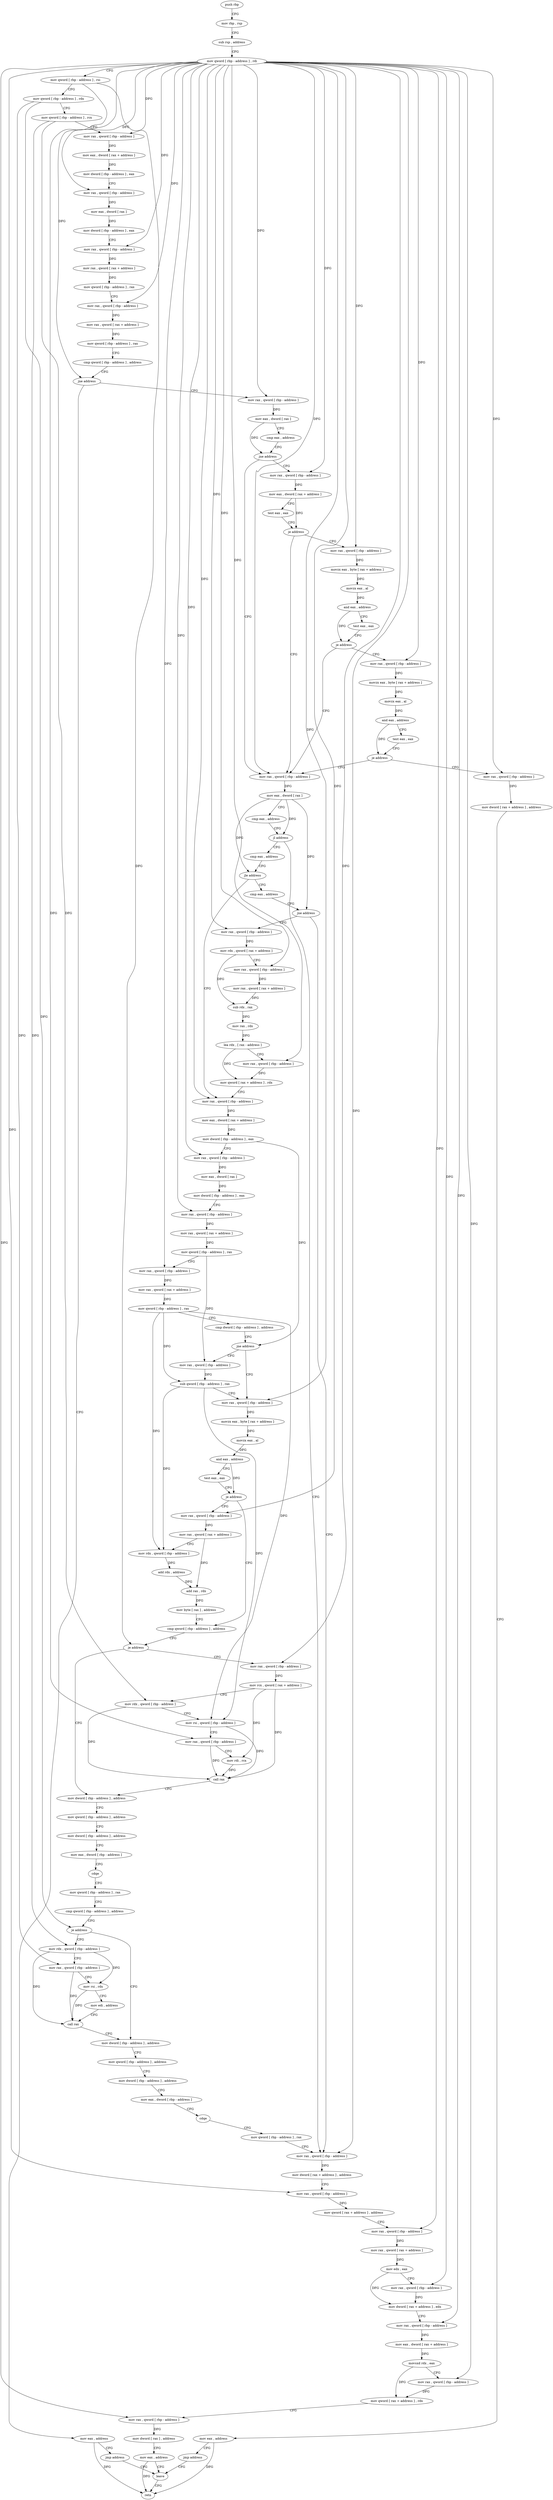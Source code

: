 digraph "func" {
"4356252" [label = "push rbp" ]
"4356253" [label = "mov rbp , rsp" ]
"4356256" [label = "sub rsp , address" ]
"4356260" [label = "mov qword [ rbp - address ] , rdi" ]
"4356264" [label = "mov qword [ rbp - address ] , rsi" ]
"4356268" [label = "mov qword [ rbp - address ] , rdx" ]
"4356272" [label = "mov qword [ rbp - address ] , rcx" ]
"4356276" [label = "mov rax , qword [ rbp - address ]" ]
"4356280" [label = "mov eax , dword [ rax + address ]" ]
"4356283" [label = "mov dword [ rbp - address ] , eax" ]
"4356286" [label = "mov rax , qword [ rbp - address ]" ]
"4356290" [label = "mov eax , dword [ rax ]" ]
"4356292" [label = "mov dword [ rbp - address ] , eax" ]
"4356295" [label = "mov rax , qword [ rbp - address ]" ]
"4356299" [label = "mov rax , qword [ rax + address ]" ]
"4356303" [label = "mov qword [ rbp - address ] , rax" ]
"4356307" [label = "mov rax , qword [ rbp - address ]" ]
"4356311" [label = "mov rax , qword [ rax + address ]" ]
"4356315" [label = "mov qword [ rbp - address ] , rax" ]
"4356319" [label = "cmp qword [ rbp - address ] , address" ]
"4356324" [label = "jne address" ]
"4356336" [label = "mov rax , qword [ rbp - address ]" ]
"4356326" [label = "mov eax , address" ]
"4356340" [label = "mov eax , dword [ rax ]" ]
"4356342" [label = "cmp eax , address" ]
"4356345" [label = "jne address" ]
"4356415" [label = "mov rax , qword [ rbp - address ]" ]
"4356347" [label = "mov rax , qword [ rbp - address ]" ]
"4356331" [label = "jmp address" ]
"4356767" [label = "leave" ]
"4356419" [label = "mov eax , dword [ rax ]" ]
"4356421" [label = "cmp eax , address" ]
"4356424" [label = "jl address" ]
"4356694" [label = "mov rax , qword [ rbp - address ]" ]
"4356430" [label = "cmp eax , address" ]
"4356351" [label = "mov eax , dword [ rax + address ]" ]
"4356354" [label = "test eax , eax" ]
"4356356" [label = "je address" ]
"4356358" [label = "mov rax , qword [ rbp - address ]" ]
"4356768" [label = "retn" ]
"4356698" [label = "mov dword [ rax + address ] , address" ]
"4356705" [label = "mov rax , qword [ rbp - address ]" ]
"4356709" [label = "mov qword [ rax + address ] , address" ]
"4356717" [label = "mov rax , qword [ rbp - address ]" ]
"4356721" [label = "mov rax , qword [ rax + address ]" ]
"4356725" [label = "mov edx , eax" ]
"4356727" [label = "mov rax , qword [ rbp - address ]" ]
"4356731" [label = "mov dword [ rax + address ] , edx" ]
"4356734" [label = "mov rax , qword [ rbp - address ]" ]
"4356738" [label = "mov eax , dword [ rax + address ]" ]
"4356741" [label = "movsxd rdx , eax" ]
"4356744" [label = "mov rax , qword [ rbp - address ]" ]
"4356748" [label = "mov qword [ rax + address ] , rdx" ]
"4356752" [label = "mov rax , qword [ rbp - address ]" ]
"4356756" [label = "mov dword [ rax ] , address" ]
"4356762" [label = "mov eax , address" ]
"4356433" [label = "jle address" ]
"4356478" [label = "mov rax , qword [ rbp - address ]" ]
"4356435" [label = "cmp eax , address" ]
"4356362" [label = "movzx eax , byte [ rax + address ]" ]
"4356366" [label = "movzx eax , al" ]
"4356369" [label = "and eax , address" ]
"4356372" [label = "test eax , eax" ]
"4356374" [label = "je address" ]
"4356376" [label = "mov rax , qword [ rbp - address ]" ]
"4356482" [label = "mov eax , dword [ rax + address ]" ]
"4356485" [label = "mov dword [ rbp - address ] , eax" ]
"4356488" [label = "mov rax , qword [ rbp - address ]" ]
"4356492" [label = "mov eax , dword [ rax ]" ]
"4356494" [label = "mov dword [ rbp - address ] , eax" ]
"4356497" [label = "mov rax , qword [ rbp - address ]" ]
"4356501" [label = "mov rax , qword [ rax + address ]" ]
"4356505" [label = "mov qword [ rbp - address ] , rax" ]
"4356509" [label = "mov rax , qword [ rbp - address ]" ]
"4356513" [label = "mov rax , qword [ rax + address ]" ]
"4356517" [label = "mov qword [ rbp - address ] , rax" ]
"4356521" [label = "cmp dword [ rbp - address ] , address" ]
"4356525" [label = "jne address" ]
"4356535" [label = "mov rax , qword [ rbp - address ]" ]
"4356527" [label = "mov rax , qword [ rbp - address ]" ]
"4356438" [label = "jne address" ]
"4356444" [label = "mov rax , qword [ rbp - address ]" ]
"4356380" [label = "movzx eax , byte [ rax + address ]" ]
"4356384" [label = "movzx eax , al" ]
"4356387" [label = "and eax , address" ]
"4356390" [label = "test eax , eax" ]
"4356392" [label = "je address" ]
"4356394" [label = "mov rax , qword [ rbp - address ]" ]
"4356539" [label = "movzx eax , byte [ rax + address ]" ]
"4356543" [label = "movzx eax , al" ]
"4356546" [label = "and eax , address" ]
"4356549" [label = "test eax , eax" ]
"4356551" [label = "je address" ]
"4356575" [label = "cmp qword [ rbp - address ] , address" ]
"4356553" [label = "mov rax , qword [ rbp - address ]" ]
"4356531" [label = "sub qword [ rbp - address ] , rax" ]
"4356448" [label = "mov rdx , qword [ rax + address ]" ]
"4356452" [label = "mov rax , qword [ rbp - address ]" ]
"4356456" [label = "mov rax , qword [ rax + address ]" ]
"4356460" [label = "sub rdx , rax" ]
"4356463" [label = "mov rax , rdx" ]
"4356466" [label = "lea rdx , [ rax - address ]" ]
"4356470" [label = "mov rax , qword [ rbp - address ]" ]
"4356474" [label = "mov qword [ rax + address ] , rdx" ]
"4356398" [label = "mov dword [ rax + address ] , address" ]
"4356405" [label = "mov eax , address" ]
"4356410" [label = "jmp address" ]
"4356580" [label = "je address" ]
"4356607" [label = "mov dword [ rbp - address ] , address" ]
"4356582" [label = "mov rax , qword [ rbp - address ]" ]
"4356557" [label = "mov rax , qword [ rax + address ]" ]
"4356561" [label = "mov rdx , qword [ rbp - address ]" ]
"4356565" [label = "add rdx , address" ]
"4356569" [label = "add rax , rdx" ]
"4356572" [label = "mov byte [ rax ] , address" ]
"4356614" [label = "mov qword [ rbp - address ] , address" ]
"4356622" [label = "mov dword [ rbp - address ] , address" ]
"4356629" [label = "mov eax , dword [ rbp - address ]" ]
"4356632" [label = "cdqe" ]
"4356634" [label = "mov qword [ rbp - address ] , rax" ]
"4356638" [label = "cmp qword [ rbp - address ] , address" ]
"4356643" [label = "je address" ]
"4356663" [label = "mov dword [ rbp - address ] , address" ]
"4356645" [label = "mov rdx , qword [ rbp - address ]" ]
"4356586" [label = "mov rcx , qword [ rax + address ]" ]
"4356590" [label = "mov rdx , qword [ rbp - address ]" ]
"4356594" [label = "mov rsi , qword [ rbp - address ]" ]
"4356598" [label = "mov rax , qword [ rbp - address ]" ]
"4356602" [label = "mov rdi , rcx" ]
"4356605" [label = "call rax" ]
"4356670" [label = "mov qword [ rbp - address ] , address" ]
"4356678" [label = "mov dword [ rbp - address ] , address" ]
"4356685" [label = "mov eax , dword [ rbp - address ]" ]
"4356688" [label = "cdqe" ]
"4356690" [label = "mov qword [ rbp - address ] , rax" ]
"4356649" [label = "mov rax , qword [ rbp - address ]" ]
"4356653" [label = "mov rsi , rdx" ]
"4356656" [label = "mov edi , address" ]
"4356661" [label = "call rax" ]
"4356252" -> "4356253" [ label = "CFG" ]
"4356253" -> "4356256" [ label = "CFG" ]
"4356256" -> "4356260" [ label = "CFG" ]
"4356260" -> "4356264" [ label = "CFG" ]
"4356260" -> "4356276" [ label = "DFG" ]
"4356260" -> "4356286" [ label = "DFG" ]
"4356260" -> "4356295" [ label = "DFG" ]
"4356260" -> "4356307" [ label = "DFG" ]
"4356260" -> "4356324" [ label = "DFG" ]
"4356260" -> "4356336" [ label = "DFG" ]
"4356260" -> "4356415" [ label = "DFG" ]
"4356260" -> "4356347" [ label = "DFG" ]
"4356260" -> "4356694" [ label = "DFG" ]
"4356260" -> "4356705" [ label = "DFG" ]
"4356260" -> "4356717" [ label = "DFG" ]
"4356260" -> "4356727" [ label = "DFG" ]
"4356260" -> "4356734" [ label = "DFG" ]
"4356260" -> "4356744" [ label = "DFG" ]
"4356260" -> "4356752" [ label = "DFG" ]
"4356260" -> "4356358" [ label = "DFG" ]
"4356260" -> "4356478" [ label = "DFG" ]
"4356260" -> "4356488" [ label = "DFG" ]
"4356260" -> "4356497" [ label = "DFG" ]
"4356260" -> "4356509" [ label = "DFG" ]
"4356260" -> "4356376" [ label = "DFG" ]
"4356260" -> "4356535" [ label = "DFG" ]
"4356260" -> "4356444" [ label = "DFG" ]
"4356260" -> "4356452" [ label = "DFG" ]
"4356260" -> "4356470" [ label = "DFG" ]
"4356260" -> "4356394" [ label = "DFG" ]
"4356260" -> "4356553" [ label = "DFG" ]
"4356260" -> "4356582" [ label = "DFG" ]
"4356264" -> "4356268" [ label = "CFG" ]
"4356264" -> "4356580" [ label = "DFG" ]
"4356264" -> "4356598" [ label = "DFG" ]
"4356268" -> "4356272" [ label = "CFG" ]
"4356268" -> "4356643" [ label = "DFG" ]
"4356268" -> "4356649" [ label = "DFG" ]
"4356272" -> "4356276" [ label = "CFG" ]
"4356272" -> "4356590" [ label = "DFG" ]
"4356272" -> "4356645" [ label = "DFG" ]
"4356276" -> "4356280" [ label = "DFG" ]
"4356280" -> "4356283" [ label = "DFG" ]
"4356283" -> "4356286" [ label = "CFG" ]
"4356286" -> "4356290" [ label = "DFG" ]
"4356290" -> "4356292" [ label = "DFG" ]
"4356292" -> "4356295" [ label = "CFG" ]
"4356295" -> "4356299" [ label = "DFG" ]
"4356299" -> "4356303" [ label = "DFG" ]
"4356303" -> "4356307" [ label = "CFG" ]
"4356307" -> "4356311" [ label = "DFG" ]
"4356311" -> "4356315" [ label = "DFG" ]
"4356315" -> "4356319" [ label = "CFG" ]
"4356319" -> "4356324" [ label = "CFG" ]
"4356324" -> "4356336" [ label = "CFG" ]
"4356324" -> "4356326" [ label = "CFG" ]
"4356336" -> "4356340" [ label = "DFG" ]
"4356326" -> "4356331" [ label = "CFG" ]
"4356326" -> "4356768" [ label = "DFG" ]
"4356340" -> "4356342" [ label = "CFG" ]
"4356340" -> "4356345" [ label = "DFG" ]
"4356342" -> "4356345" [ label = "CFG" ]
"4356345" -> "4356415" [ label = "CFG" ]
"4356345" -> "4356347" [ label = "CFG" ]
"4356415" -> "4356419" [ label = "DFG" ]
"4356347" -> "4356351" [ label = "DFG" ]
"4356331" -> "4356767" [ label = "CFG" ]
"4356767" -> "4356768" [ label = "CFG" ]
"4356419" -> "4356421" [ label = "CFG" ]
"4356419" -> "4356424" [ label = "DFG" ]
"4356419" -> "4356433" [ label = "DFG" ]
"4356419" -> "4356438" [ label = "DFG" ]
"4356421" -> "4356424" [ label = "CFG" ]
"4356424" -> "4356694" [ label = "CFG" ]
"4356424" -> "4356430" [ label = "CFG" ]
"4356694" -> "4356698" [ label = "DFG" ]
"4356430" -> "4356433" [ label = "CFG" ]
"4356351" -> "4356354" [ label = "CFG" ]
"4356351" -> "4356356" [ label = "DFG" ]
"4356354" -> "4356356" [ label = "CFG" ]
"4356356" -> "4356415" [ label = "CFG" ]
"4356356" -> "4356358" [ label = "CFG" ]
"4356358" -> "4356362" [ label = "DFG" ]
"4356698" -> "4356705" [ label = "CFG" ]
"4356705" -> "4356709" [ label = "DFG" ]
"4356709" -> "4356717" [ label = "CFG" ]
"4356717" -> "4356721" [ label = "DFG" ]
"4356721" -> "4356725" [ label = "DFG" ]
"4356725" -> "4356727" [ label = "CFG" ]
"4356725" -> "4356731" [ label = "DFG" ]
"4356727" -> "4356731" [ label = "DFG" ]
"4356731" -> "4356734" [ label = "CFG" ]
"4356734" -> "4356738" [ label = "DFG" ]
"4356738" -> "4356741" [ label = "DFG" ]
"4356741" -> "4356744" [ label = "CFG" ]
"4356741" -> "4356748" [ label = "DFG" ]
"4356744" -> "4356748" [ label = "DFG" ]
"4356748" -> "4356752" [ label = "CFG" ]
"4356752" -> "4356756" [ label = "DFG" ]
"4356756" -> "4356762" [ label = "CFG" ]
"4356762" -> "4356767" [ label = "CFG" ]
"4356762" -> "4356768" [ label = "DFG" ]
"4356433" -> "4356478" [ label = "CFG" ]
"4356433" -> "4356435" [ label = "CFG" ]
"4356478" -> "4356482" [ label = "DFG" ]
"4356435" -> "4356438" [ label = "CFG" ]
"4356362" -> "4356366" [ label = "DFG" ]
"4356366" -> "4356369" [ label = "DFG" ]
"4356369" -> "4356372" [ label = "CFG" ]
"4356369" -> "4356374" [ label = "DFG" ]
"4356372" -> "4356374" [ label = "CFG" ]
"4356374" -> "4356415" [ label = "CFG" ]
"4356374" -> "4356376" [ label = "CFG" ]
"4356376" -> "4356380" [ label = "DFG" ]
"4356482" -> "4356485" [ label = "DFG" ]
"4356485" -> "4356488" [ label = "CFG" ]
"4356485" -> "4356525" [ label = "DFG" ]
"4356488" -> "4356492" [ label = "DFG" ]
"4356492" -> "4356494" [ label = "DFG" ]
"4356494" -> "4356497" [ label = "CFG" ]
"4356497" -> "4356501" [ label = "DFG" ]
"4356501" -> "4356505" [ label = "DFG" ]
"4356505" -> "4356509" [ label = "CFG" ]
"4356505" -> "4356527" [ label = "DFG" ]
"4356509" -> "4356513" [ label = "DFG" ]
"4356513" -> "4356517" [ label = "DFG" ]
"4356517" -> "4356521" [ label = "CFG" ]
"4356517" -> "4356531" [ label = "DFG" ]
"4356517" -> "4356561" [ label = "DFG" ]
"4356517" -> "4356594" [ label = "DFG" ]
"4356521" -> "4356525" [ label = "CFG" ]
"4356525" -> "4356535" [ label = "CFG" ]
"4356525" -> "4356527" [ label = "CFG" ]
"4356535" -> "4356539" [ label = "DFG" ]
"4356527" -> "4356531" [ label = "DFG" ]
"4356438" -> "4356694" [ label = "CFG" ]
"4356438" -> "4356444" [ label = "CFG" ]
"4356444" -> "4356448" [ label = "DFG" ]
"4356380" -> "4356384" [ label = "DFG" ]
"4356384" -> "4356387" [ label = "DFG" ]
"4356387" -> "4356390" [ label = "CFG" ]
"4356387" -> "4356392" [ label = "DFG" ]
"4356390" -> "4356392" [ label = "CFG" ]
"4356392" -> "4356415" [ label = "CFG" ]
"4356392" -> "4356394" [ label = "CFG" ]
"4356394" -> "4356398" [ label = "DFG" ]
"4356539" -> "4356543" [ label = "DFG" ]
"4356543" -> "4356546" [ label = "DFG" ]
"4356546" -> "4356549" [ label = "CFG" ]
"4356546" -> "4356551" [ label = "DFG" ]
"4356549" -> "4356551" [ label = "CFG" ]
"4356551" -> "4356575" [ label = "CFG" ]
"4356551" -> "4356553" [ label = "CFG" ]
"4356575" -> "4356580" [ label = "CFG" ]
"4356553" -> "4356557" [ label = "DFG" ]
"4356531" -> "4356535" [ label = "CFG" ]
"4356531" -> "4356561" [ label = "DFG" ]
"4356531" -> "4356594" [ label = "DFG" ]
"4356448" -> "4356452" [ label = "CFG" ]
"4356448" -> "4356460" [ label = "DFG" ]
"4356452" -> "4356456" [ label = "DFG" ]
"4356456" -> "4356460" [ label = "DFG" ]
"4356460" -> "4356463" [ label = "DFG" ]
"4356463" -> "4356466" [ label = "DFG" ]
"4356466" -> "4356470" [ label = "CFG" ]
"4356466" -> "4356474" [ label = "DFG" ]
"4356470" -> "4356474" [ label = "DFG" ]
"4356474" -> "4356478" [ label = "CFG" ]
"4356398" -> "4356405" [ label = "CFG" ]
"4356405" -> "4356410" [ label = "CFG" ]
"4356405" -> "4356768" [ label = "DFG" ]
"4356410" -> "4356767" [ label = "CFG" ]
"4356580" -> "4356607" [ label = "CFG" ]
"4356580" -> "4356582" [ label = "CFG" ]
"4356607" -> "4356614" [ label = "CFG" ]
"4356582" -> "4356586" [ label = "DFG" ]
"4356557" -> "4356561" [ label = "CFG" ]
"4356557" -> "4356569" [ label = "DFG" ]
"4356561" -> "4356565" [ label = "DFG" ]
"4356565" -> "4356569" [ label = "DFG" ]
"4356569" -> "4356572" [ label = "DFG" ]
"4356572" -> "4356575" [ label = "CFG" ]
"4356614" -> "4356622" [ label = "CFG" ]
"4356622" -> "4356629" [ label = "CFG" ]
"4356629" -> "4356632" [ label = "CFG" ]
"4356632" -> "4356634" [ label = "CFG" ]
"4356634" -> "4356638" [ label = "CFG" ]
"4356638" -> "4356643" [ label = "CFG" ]
"4356643" -> "4356663" [ label = "CFG" ]
"4356643" -> "4356645" [ label = "CFG" ]
"4356663" -> "4356670" [ label = "CFG" ]
"4356645" -> "4356649" [ label = "CFG" ]
"4356645" -> "4356653" [ label = "DFG" ]
"4356645" -> "4356661" [ label = "DFG" ]
"4356586" -> "4356590" [ label = "CFG" ]
"4356586" -> "4356602" [ label = "DFG" ]
"4356586" -> "4356605" [ label = "DFG" ]
"4356590" -> "4356594" [ label = "CFG" ]
"4356590" -> "4356605" [ label = "DFG" ]
"4356594" -> "4356598" [ label = "CFG" ]
"4356594" -> "4356605" [ label = "DFG" ]
"4356598" -> "4356602" [ label = "CFG" ]
"4356598" -> "4356605" [ label = "DFG" ]
"4356602" -> "4356605" [ label = "DFG" ]
"4356605" -> "4356607" [ label = "CFG" ]
"4356670" -> "4356678" [ label = "CFG" ]
"4356678" -> "4356685" [ label = "CFG" ]
"4356685" -> "4356688" [ label = "CFG" ]
"4356688" -> "4356690" [ label = "CFG" ]
"4356690" -> "4356694" [ label = "CFG" ]
"4356649" -> "4356653" [ label = "CFG" ]
"4356649" -> "4356661" [ label = "DFG" ]
"4356653" -> "4356656" [ label = "CFG" ]
"4356653" -> "4356661" [ label = "DFG" ]
"4356656" -> "4356661" [ label = "CFG" ]
"4356661" -> "4356663" [ label = "CFG" ]
}

